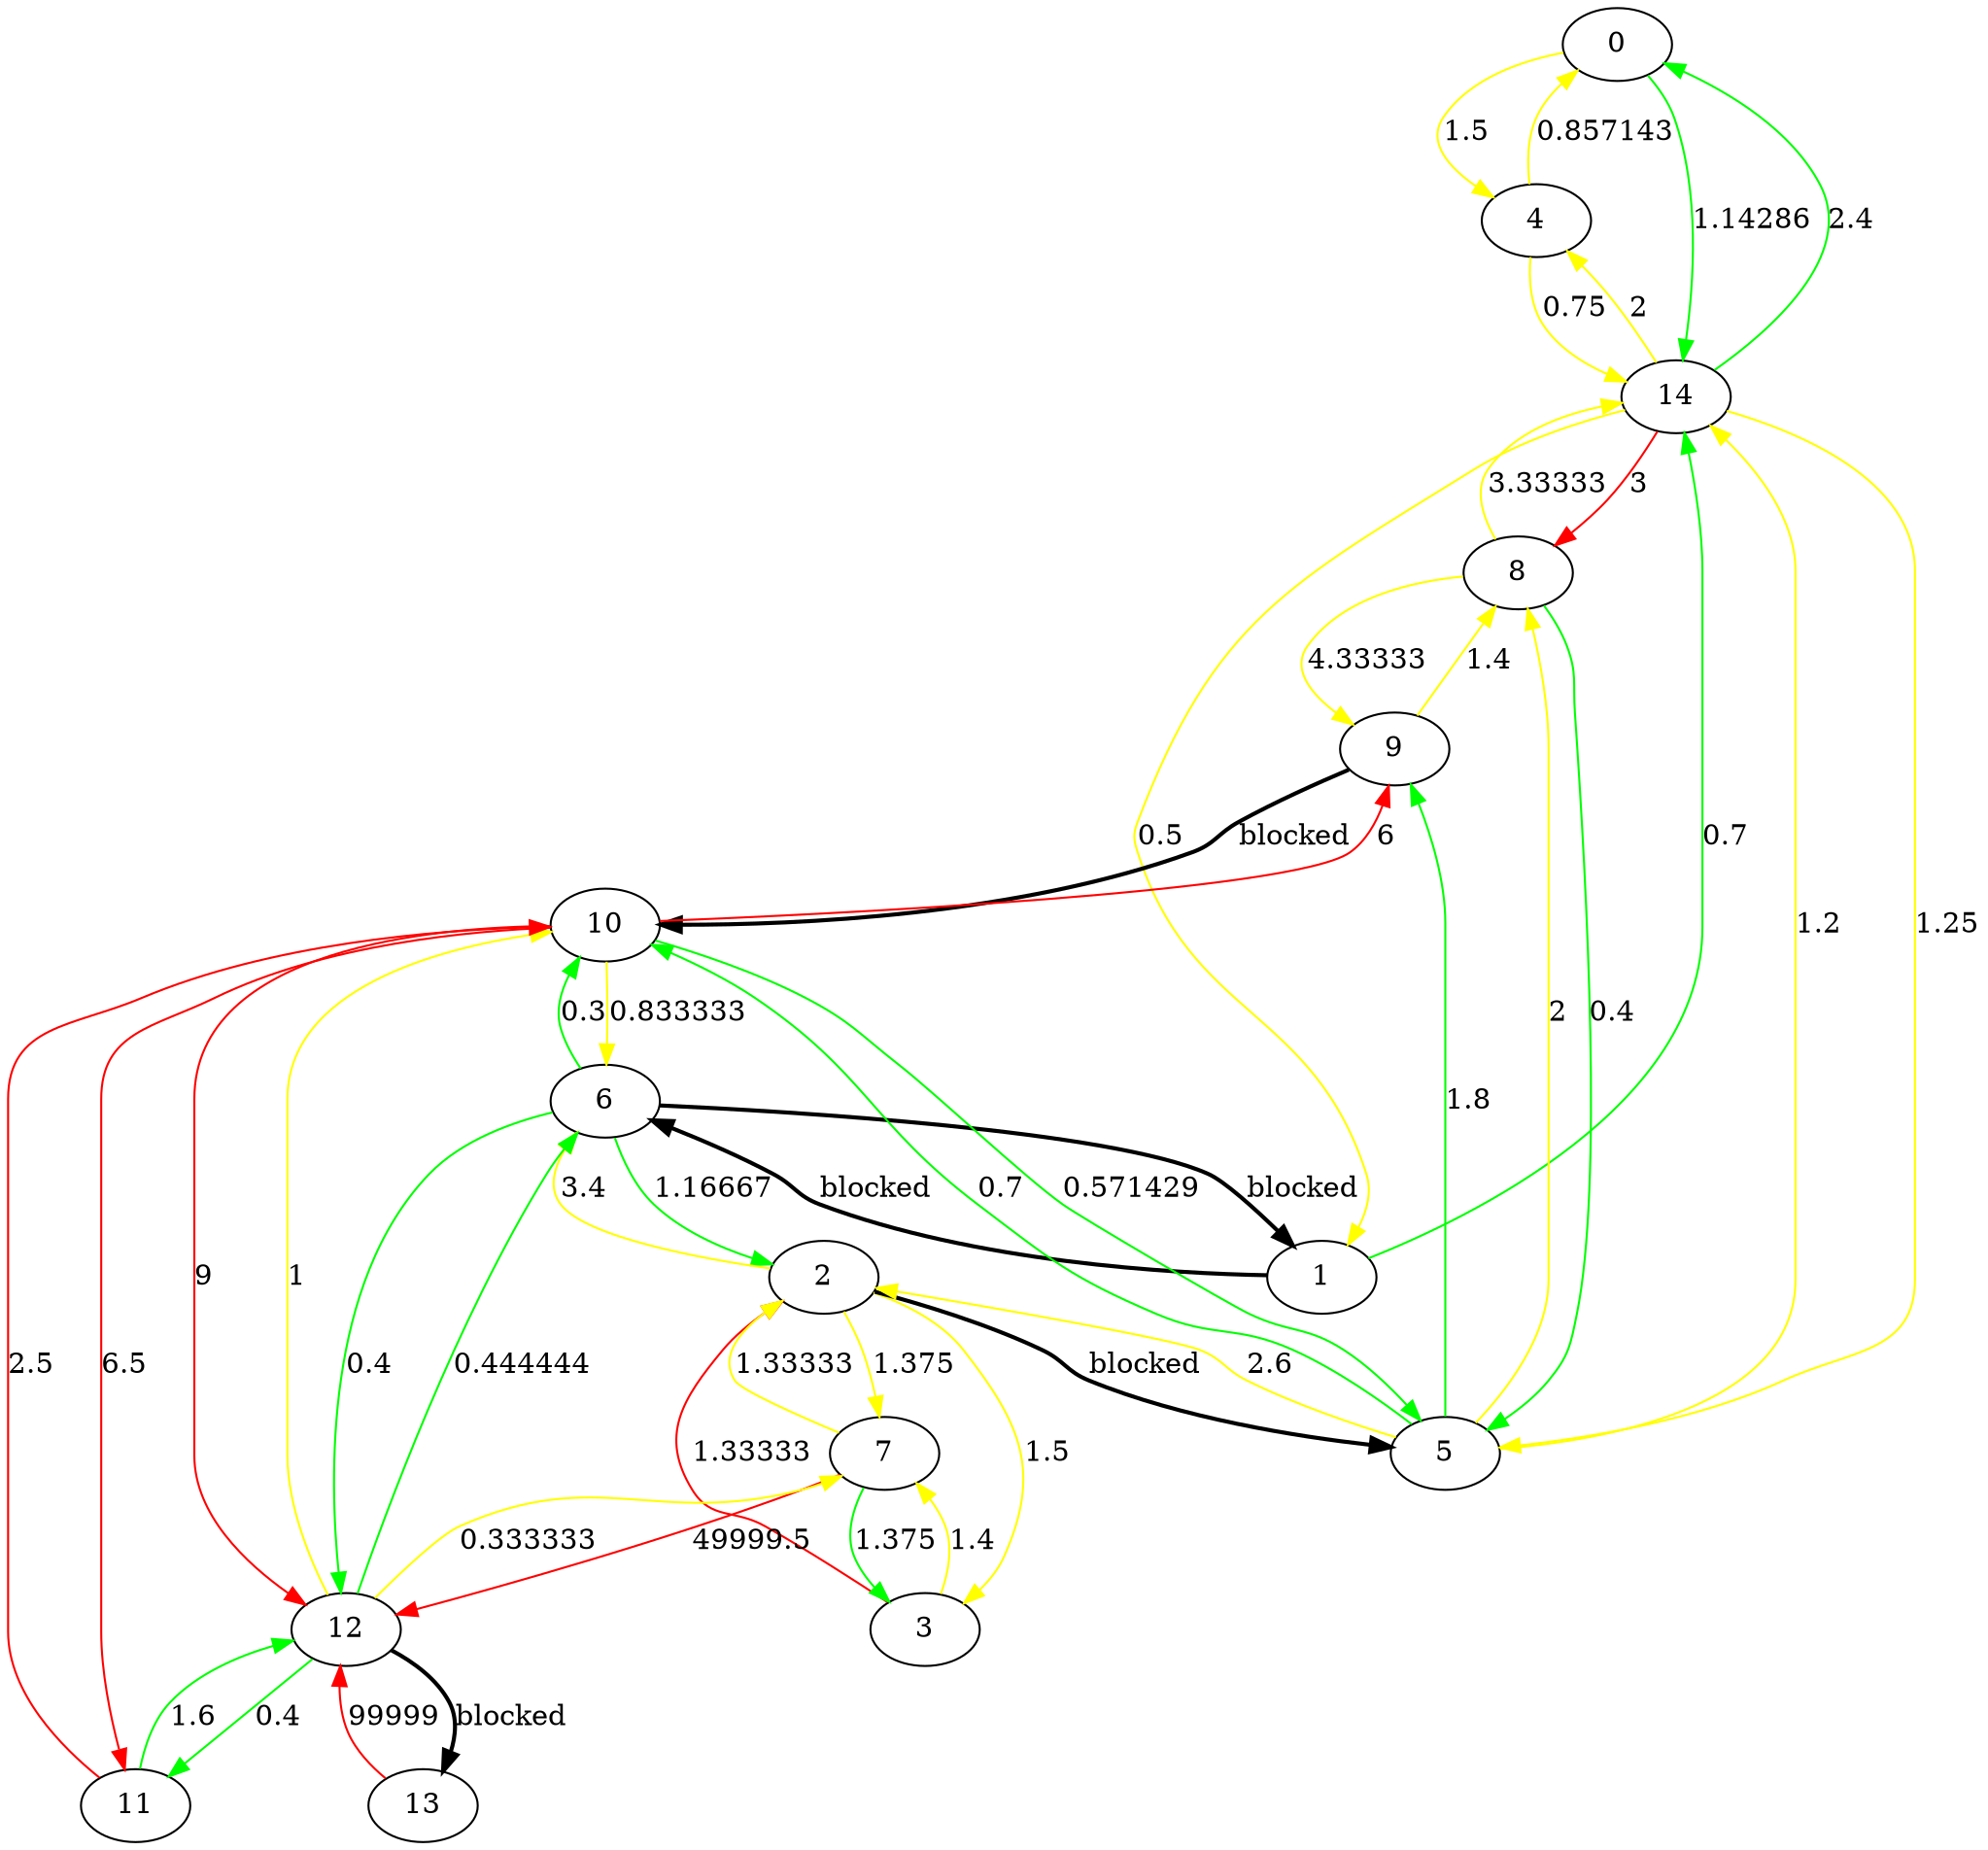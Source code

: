 digraph Test {
0 -> 4[label="1.5",color= yellow, penwidth="1"];
0 -> 14[label="1.14286",color= green, penwidth="1"];
1 -> 6[label="blocked",color= black, penwidth="2"];
1 -> 14[label="0.7",color= green, penwidth="1"];
2 -> 3[label="1.5",color= yellow, penwidth="1"];
2 -> 5[label="blocked",color= black, penwidth="2"];
2 -> 6[label="3.4",color= yellow, penwidth="1"];
2 -> 7[label="1.375",color= yellow, penwidth="1"];
3 -> 2[label="1.33333",color= red, penwidth="1"];
3 -> 7[label="1.4",color= yellow, penwidth="1"];
4 -> 0[label="0.857143",color= yellow, penwidth="1"];
4 -> 14[label="0.75",color= yellow, penwidth="1"];
5 -> 2[label="2.6",color= yellow, penwidth="1"];
5 -> 8[label="2",color= yellow, penwidth="1"];
5 -> 9[label="1.8",color= green, penwidth="1"];
5 -> 10[label="0.7",color= green, penwidth="1"];
5 -> 14[label="1.2",color= yellow, penwidth="1"];
6 -> 1[label="blocked",color= black, penwidth="2"];
6 -> 2[label="1.16667",color= green, penwidth="1"];
6 -> 10[label="0.3",color= green, penwidth="1"];
6 -> 12[label="0.4",color= green, penwidth="1"];
7 -> 2[label="1.33333",color= yellow, penwidth="1"];
7 -> 3[label="1.375",color= green, penwidth="1"];
7 -> 12[label="49999.5",color= red, penwidth="1"];
8 -> 5[label="0.4",color= green, penwidth="1"];
8 -> 9[label="4.33333",color= yellow, penwidth="1"];
8 -> 14[label="3.33333",color= yellow, penwidth="1"];
9 -> 8[label="1.4",color= yellow, penwidth="1"];
9 -> 10[label="blocked",color= black, penwidth="2"];
10 -> 5[label="0.571429",color= green, penwidth="1"];
10 -> 6[label="0.833333",color= yellow, penwidth="1"];
10 -> 9[label="6",color= red, penwidth="1"];
10 -> 11[label="6.5",color= red, penwidth="1"];
10 -> 12[label="9",color= red, penwidth="1"];
11 -> 10[label="2.5",color= red, penwidth="1"];
11 -> 12[label="1.6",color= green, penwidth="1"];
12 -> 6[label="0.444444",color= green, penwidth="1"];
12 -> 7[label="0.333333",color= yellow, penwidth="1"];
12 -> 10[label="1",color= yellow, penwidth="1"];
12 -> 11[label="0.4",color= green, penwidth="1"];
12 -> 13[label="blocked",color= black, penwidth="2"];
13 -> 12[label="99999",color= red, penwidth="1"];
14 -> 0[label="2.4",color= green, penwidth="1"];
14 -> 1[label="0.5",color= yellow, penwidth="1"];
14 -> 4[label="2",color= yellow, penwidth="1"];
14 -> 5[label="1.25",color= yellow, penwidth="1"];
14 -> 8[label="3",color= red, penwidth="1"];
}